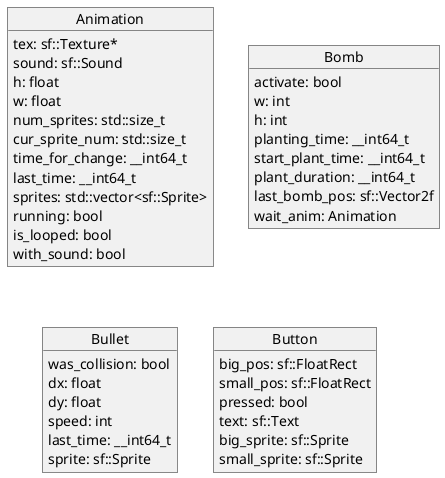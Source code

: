 @startuml
object Animation {
    tex: sf::Texture*
    sound: sf::Sound
    h: float
    w: float
    num_sprites: std::size_t
    cur_sprite_num: std::size_t
    time_for_change: __int64_t
    last_time: __int64_t
    sprites: std::vector<sf::Sprite>
    running: bool
    is_looped: bool
    with_sound: bool
}

object Bomb {
    activate: bool
    w: int
    h: int
    planting_time: __int64_t
    start_plant_time: __int64_t
    plant_duration: __int64_t
    last_bomb_pos: sf::Vector2f
    wait_anim: Animation
}

object Bullet {
    was_collision: bool
    dx: float
    dy: float
    speed: int
    last_time: __int64_t
    sprite: sf::Sprite
}

object Button {
    big_pos: sf::FloatRect
    small_pos: sf::FloatRect
    pressed: bool
    text: sf::Text
    big_sprite: sf::Sprite
    small_sprite: sf::Sprite
}
@enduml
